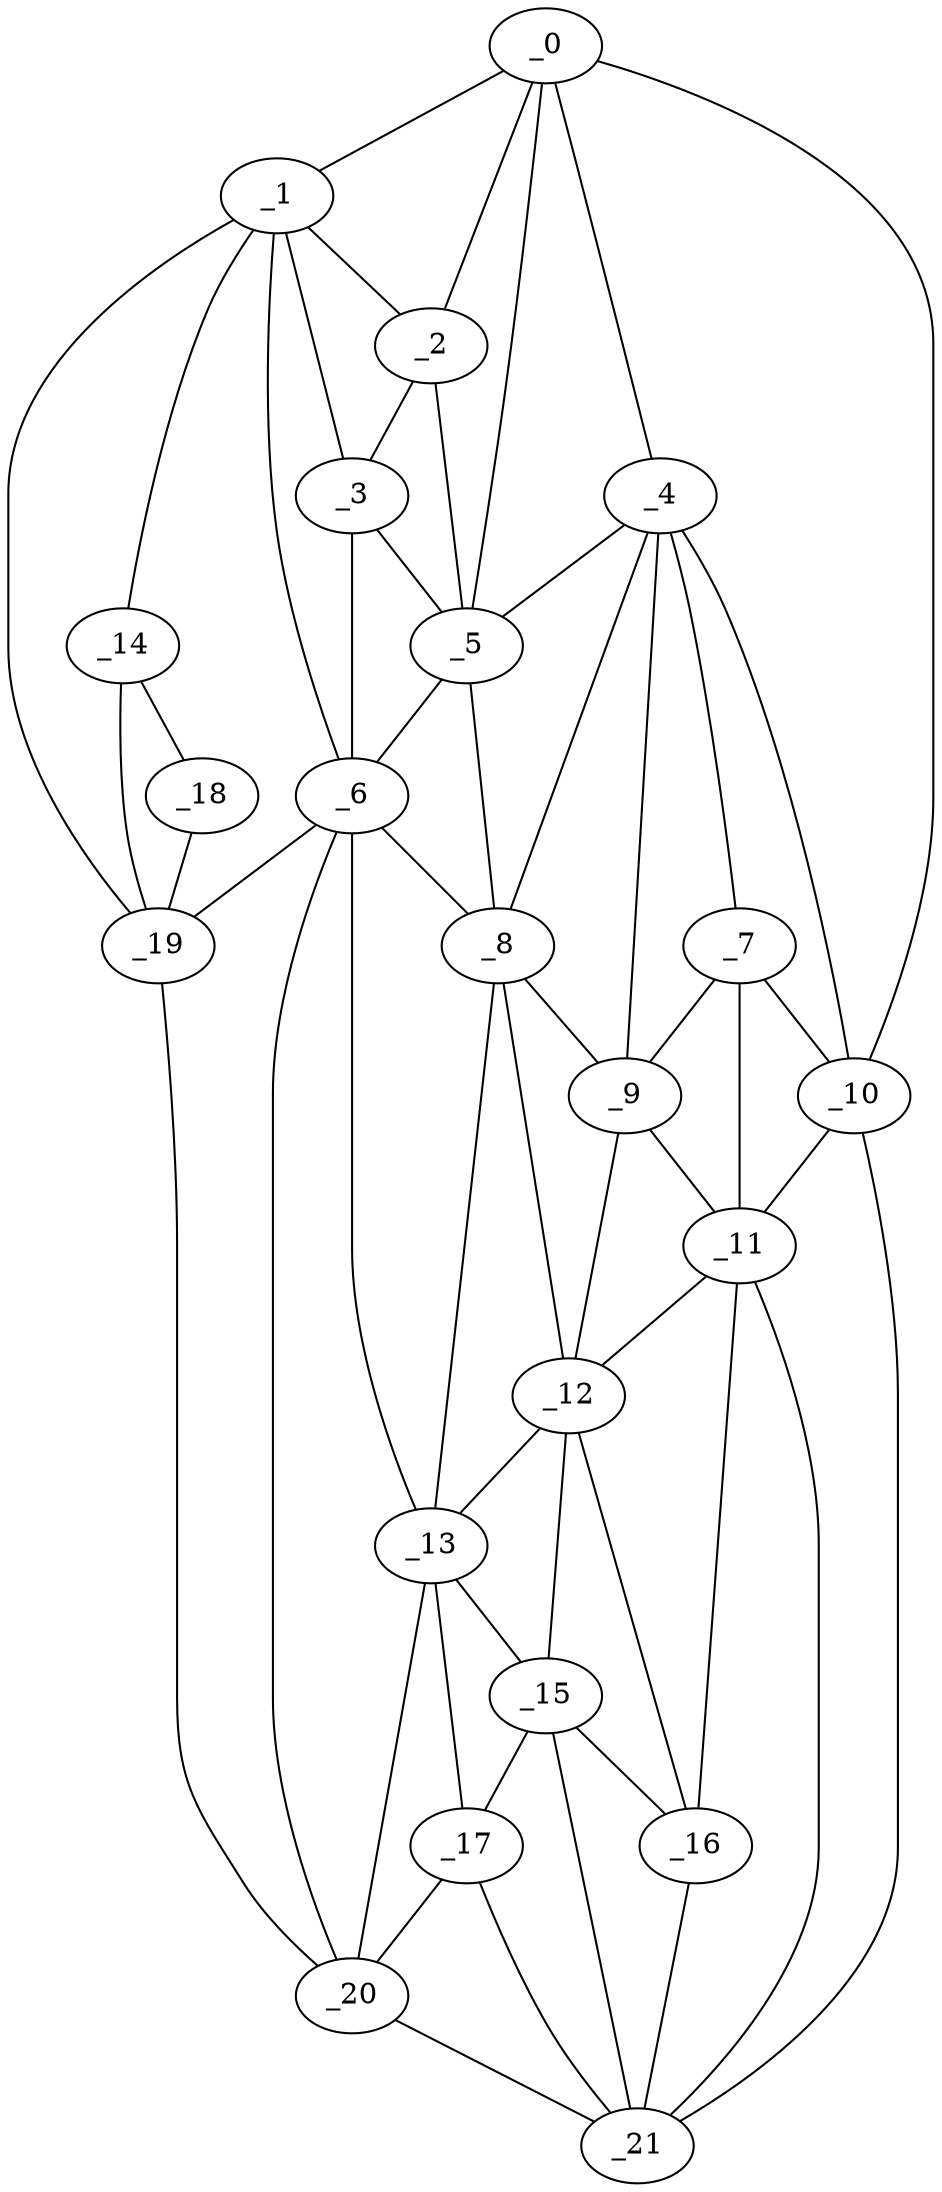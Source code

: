 graph "obj5__55.gxl" {
	_0	 [x=38,
		y=113];
	_1	 [x=43,
		y=27];
	_0 -- _1	 [valence=1];
	_2	 [x=43,
		y=72];
	_0 -- _2	 [valence=1];
	_4	 [x=56,
		y=109];
	_0 -- _4	 [valence=2];
	_5	 [x=58,
		y=79];
	_0 -- _5	 [valence=2];
	_10	 [x=73,
		y=117];
	_0 -- _10	 [valence=1];
	_1 -- _2	 [valence=2];
	_3	 [x=53,
		y=74];
	_1 -- _3	 [valence=2];
	_6	 [x=60,
		y=74];
	_1 -- _6	 [valence=2];
	_14	 [x=88,
		y=27];
	_1 -- _14	 [valence=1];
	_19	 [x=94,
		y=48];
	_1 -- _19	 [valence=2];
	_2 -- _3	 [valence=2];
	_2 -- _5	 [valence=1];
	_3 -- _5	 [valence=2];
	_3 -- _6	 [valence=2];
	_4 -- _5	 [valence=2];
	_7	 [x=62,
		y=109];
	_4 -- _7	 [valence=2];
	_8	 [x=63,
		y=80];
	_4 -- _8	 [valence=2];
	_9	 [x=73,
		y=99];
	_4 -- _9	 [valence=2];
	_4 -- _10	 [valence=2];
	_5 -- _6	 [valence=1];
	_5 -- _8	 [valence=2];
	_6 -- _8	 [valence=2];
	_13	 [x=79,
		y=87];
	_6 -- _13	 [valence=1];
	_6 -- _19	 [valence=2];
	_20	 [x=94,
		y=58];
	_6 -- _20	 [valence=1];
	_7 -- _9	 [valence=2];
	_7 -- _10	 [valence=1];
	_11	 [x=77,
		y=111];
	_7 -- _11	 [valence=1];
	_8 -- _9	 [valence=2];
	_12	 [x=78,
		y=94];
	_8 -- _12	 [valence=1];
	_8 -- _13	 [valence=1];
	_9 -- _11	 [valence=1];
	_9 -- _12	 [valence=2];
	_10 -- _11	 [valence=2];
	_21	 [x=94,
		y=118];
	_10 -- _21	 [valence=1];
	_11 -- _12	 [valence=1];
	_16	 [x=91,
		y=109];
	_11 -- _16	 [valence=2];
	_11 -- _21	 [valence=1];
	_12 -- _13	 [valence=2];
	_15	 [x=91,
		y=95];
	_12 -- _15	 [valence=2];
	_12 -- _16	 [valence=2];
	_13 -- _15	 [valence=2];
	_17	 [x=92,
		y=83];
	_13 -- _17	 [valence=2];
	_13 -- _20	 [valence=2];
	_18	 [x=94,
		y=36];
	_14 -- _18	 [valence=1];
	_14 -- _19	 [valence=2];
	_15 -- _16	 [valence=2];
	_15 -- _17	 [valence=2];
	_15 -- _21	 [valence=1];
	_16 -- _21	 [valence=2];
	_17 -- _20	 [valence=2];
	_17 -- _21	 [valence=2];
	_18 -- _19	 [valence=1];
	_19 -- _20	 [valence=1];
	_20 -- _21	 [valence=1];
}
